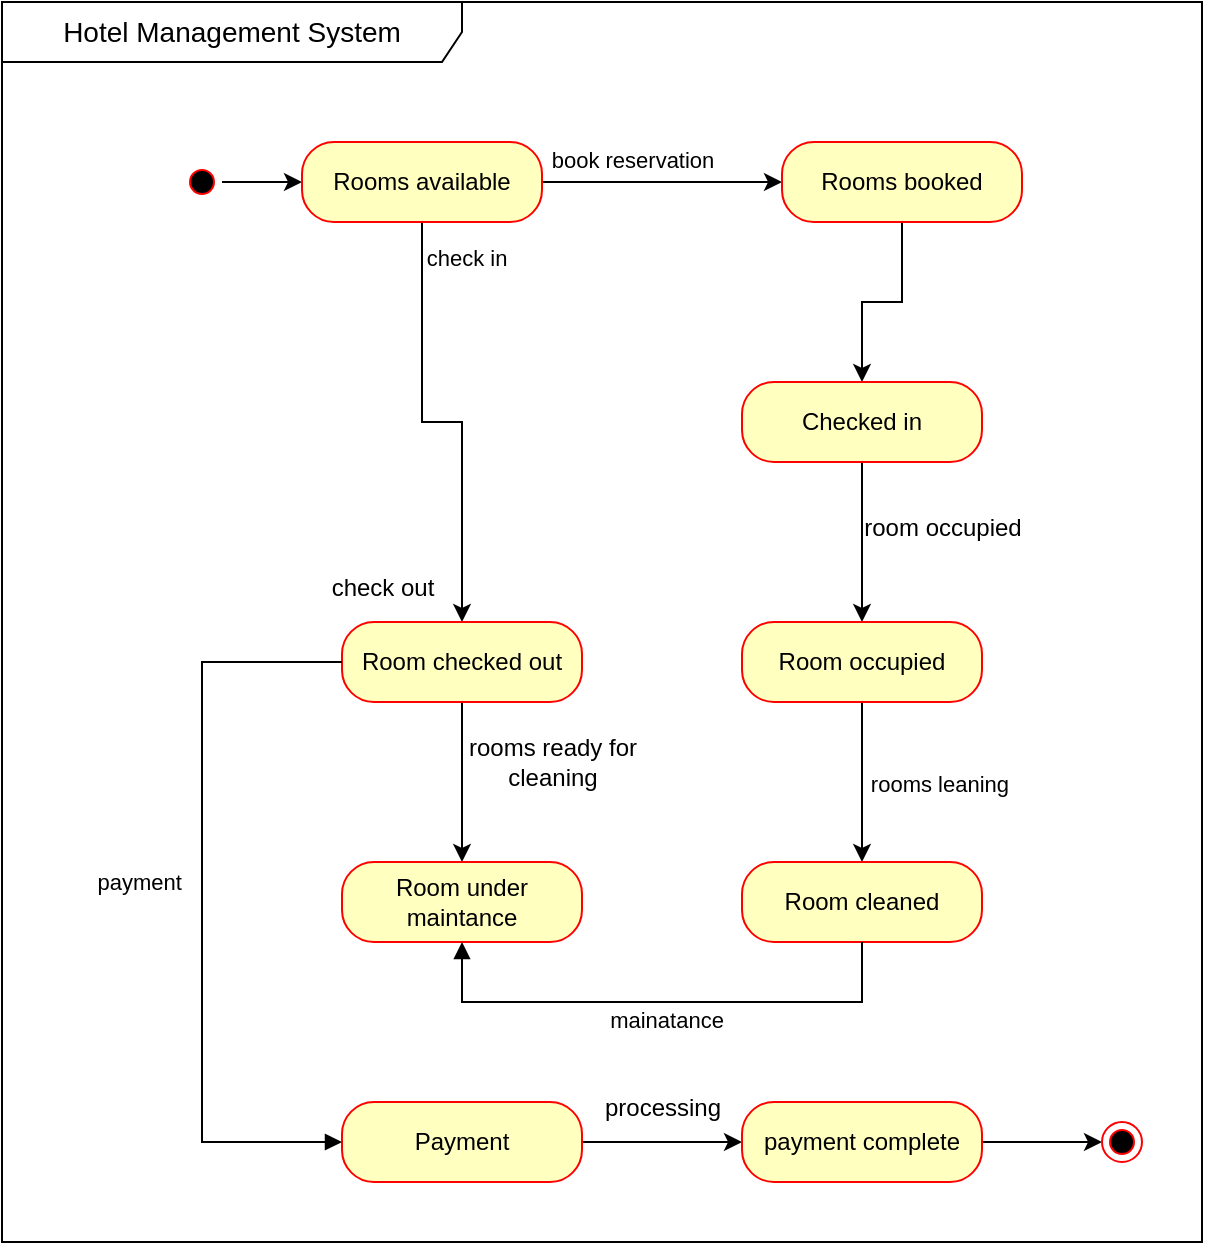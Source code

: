 <mxfile version="24.8.4">
  <diagram name="Page-1" id="44gdAaiBKx2btPwtAUlu">
    <mxGraphModel grid="1" page="1" gridSize="10" guides="1" tooltips="1" connect="1" arrows="1" fold="1" pageScale="1" pageWidth="850" pageHeight="1100" math="0" shadow="0">
      <root>
        <mxCell id="0" />
        <mxCell id="1" parent="0" />
        <mxCell id="dizoNctpc3FSv6nVu-gz-6" value="" style="edgeStyle=orthogonalEdgeStyle;rounded=0;orthogonalLoop=1;jettySize=auto;html=1;" edge="1" parent="1" source="dizoNctpc3FSv6nVu-gz-1" target="dizoNctpc3FSv6nVu-gz-3">
          <mxGeometry relative="1" as="geometry" />
        </mxCell>
        <mxCell id="dizoNctpc3FSv6nVu-gz-1" value="" style="ellipse;html=1;shape=startState;fillColor=#000000;strokeColor=#ff0000;" vertex="1" parent="1">
          <mxGeometry x="150" y="150" width="20" height="20" as="geometry" />
        </mxCell>
        <mxCell id="dizoNctpc3FSv6nVu-gz-9" value="" style="edgeStyle=orthogonalEdgeStyle;rounded=0;orthogonalLoop=1;jettySize=auto;html=1;" edge="1" parent="1" source="dizoNctpc3FSv6nVu-gz-3" target="dizoNctpc3FSv6nVu-gz-8">
          <mxGeometry relative="1" as="geometry" />
        </mxCell>
        <mxCell id="dizoNctpc3FSv6nVu-gz-29" value="book reservation" style="edgeLabel;html=1;align=center;verticalAlign=middle;resizable=0;points=[];" connectable="0" vertex="1" parent="dizoNctpc3FSv6nVu-gz-9">
          <mxGeometry x="-0.246" y="11" relative="1" as="geometry">
            <mxPoint as="offset" />
          </mxGeometry>
        </mxCell>
        <mxCell id="dizoNctpc3FSv6nVu-gz-17" value="" style="edgeStyle=orthogonalEdgeStyle;rounded=0;orthogonalLoop=1;jettySize=auto;html=1;" edge="1" parent="1" source="dizoNctpc3FSv6nVu-gz-3" target="dizoNctpc3FSv6nVu-gz-16">
          <mxGeometry relative="1" as="geometry" />
        </mxCell>
        <mxCell id="dizoNctpc3FSv6nVu-gz-30" value="check in" style="edgeLabel;html=1;align=center;verticalAlign=middle;resizable=0;points=[];" connectable="0" vertex="1" parent="dizoNctpc3FSv6nVu-gz-17">
          <mxGeometry x="-0.839" y="10" relative="1" as="geometry">
            <mxPoint x="12" as="offset" />
          </mxGeometry>
        </mxCell>
        <mxCell id="dizoNctpc3FSv6nVu-gz-3" value="Rooms available" style="rounded=1;whiteSpace=wrap;html=1;arcSize=40;fontColor=#000000;fillColor=#ffffc0;strokeColor=#ff0000;" vertex="1" parent="1">
          <mxGeometry x="210" y="140" width="120" height="40" as="geometry" />
        </mxCell>
        <mxCell id="dizoNctpc3FSv6nVu-gz-5" value="&lt;font style=&quot;font-size: 14px;&quot;&gt;Hotel Management System&lt;/font&gt;" style="shape=umlFrame;whiteSpace=wrap;html=1;pointerEvents=0;width=230;height=30;" vertex="1" parent="1">
          <mxGeometry x="60" y="70" width="600" height="620" as="geometry" />
        </mxCell>
        <mxCell id="dizoNctpc3FSv6nVu-gz-11" value="" style="edgeStyle=orthogonalEdgeStyle;rounded=0;orthogonalLoop=1;jettySize=auto;html=1;" edge="1" parent="1" source="dizoNctpc3FSv6nVu-gz-8" target="dizoNctpc3FSv6nVu-gz-10">
          <mxGeometry relative="1" as="geometry" />
        </mxCell>
        <mxCell id="dizoNctpc3FSv6nVu-gz-8" value="Rooms booked" style="rounded=1;whiteSpace=wrap;html=1;arcSize=40;fontColor=#000000;fillColor=#ffffc0;strokeColor=#ff0000;" vertex="1" parent="1">
          <mxGeometry x="450" y="140" width="120" height="40" as="geometry" />
        </mxCell>
        <mxCell id="dizoNctpc3FSv6nVu-gz-13" value="" style="edgeStyle=orthogonalEdgeStyle;rounded=0;orthogonalLoop=1;jettySize=auto;html=1;" edge="1" parent="1" source="dizoNctpc3FSv6nVu-gz-10" target="dizoNctpc3FSv6nVu-gz-12">
          <mxGeometry relative="1" as="geometry" />
        </mxCell>
        <mxCell id="dizoNctpc3FSv6nVu-gz-10" value="Checked in" style="rounded=1;whiteSpace=wrap;html=1;arcSize=40;fontColor=#000000;fillColor=#ffffc0;strokeColor=#ff0000;" vertex="1" parent="1">
          <mxGeometry x="430" y="260" width="120" height="40" as="geometry" />
        </mxCell>
        <mxCell id="dizoNctpc3FSv6nVu-gz-15" value="" style="edgeStyle=orthogonalEdgeStyle;rounded=0;orthogonalLoop=1;jettySize=auto;html=1;" edge="1" parent="1" source="dizoNctpc3FSv6nVu-gz-12" target="dizoNctpc3FSv6nVu-gz-14">
          <mxGeometry relative="1" as="geometry" />
        </mxCell>
        <mxCell id="dizoNctpc3FSv6nVu-gz-34" value="rooms leaning&amp;nbsp;" style="edgeLabel;html=1;align=center;verticalAlign=middle;resizable=0;points=[];" connectable="0" vertex="1" parent="dizoNctpc3FSv6nVu-gz-15">
          <mxGeometry x="-0.105" y="10" relative="1" as="geometry">
            <mxPoint x="30" y="5" as="offset" />
          </mxGeometry>
        </mxCell>
        <mxCell id="dizoNctpc3FSv6nVu-gz-12" value="Room occupied" style="rounded=1;whiteSpace=wrap;html=1;arcSize=40;fontColor=#000000;fillColor=#ffffc0;strokeColor=#ff0000;" vertex="1" parent="1">
          <mxGeometry x="430" y="380" width="120" height="40" as="geometry" />
        </mxCell>
        <mxCell id="dizoNctpc3FSv6nVu-gz-14" value="Room cleaned" style="rounded=1;whiteSpace=wrap;html=1;arcSize=40;fontColor=#000000;fillColor=#ffffc0;strokeColor=#ff0000;" vertex="1" parent="1">
          <mxGeometry x="430" y="500" width="120" height="40" as="geometry" />
        </mxCell>
        <mxCell id="dizoNctpc3FSv6nVu-gz-19" value="" style="edgeStyle=orthogonalEdgeStyle;rounded=0;orthogonalLoop=1;jettySize=auto;html=1;" edge="1" parent="1" source="dizoNctpc3FSv6nVu-gz-16" target="dizoNctpc3FSv6nVu-gz-18">
          <mxGeometry relative="1" as="geometry" />
        </mxCell>
        <mxCell id="dizoNctpc3FSv6nVu-gz-16" value="Room checked out" style="rounded=1;whiteSpace=wrap;html=1;arcSize=40;fontColor=#000000;fillColor=#ffffc0;strokeColor=#ff0000;" vertex="1" parent="1">
          <mxGeometry x="230" y="380" width="120" height="40" as="geometry" />
        </mxCell>
        <mxCell id="dizoNctpc3FSv6nVu-gz-18" value="Room under maintance" style="rounded=1;whiteSpace=wrap;html=1;arcSize=40;fontColor=#000000;fillColor=#ffffc0;strokeColor=#ff0000;" vertex="1" parent="1">
          <mxGeometry x="230" y="500" width="120" height="40" as="geometry" />
        </mxCell>
        <mxCell id="dizoNctpc3FSv6nVu-gz-23" value="" style="edgeStyle=orthogonalEdgeStyle;rounded=0;orthogonalLoop=1;jettySize=auto;html=1;" edge="1" parent="1" source="dizoNctpc3FSv6nVu-gz-20" target="dizoNctpc3FSv6nVu-gz-22">
          <mxGeometry relative="1" as="geometry" />
        </mxCell>
        <mxCell id="dizoNctpc3FSv6nVu-gz-20" value="Payment" style="rounded=1;whiteSpace=wrap;html=1;arcSize=40;fontColor=#000000;fillColor=#ffffc0;strokeColor=#ff0000;" vertex="1" parent="1">
          <mxGeometry x="230" y="620" width="120" height="40" as="geometry" />
        </mxCell>
        <mxCell id="dizoNctpc3FSv6nVu-gz-25" value="" style="edgeStyle=orthogonalEdgeStyle;rounded=0;orthogonalLoop=1;jettySize=auto;html=1;" edge="1" parent="1" source="dizoNctpc3FSv6nVu-gz-22" target="dizoNctpc3FSv6nVu-gz-24">
          <mxGeometry relative="1" as="geometry" />
        </mxCell>
        <mxCell id="dizoNctpc3FSv6nVu-gz-22" value="payment complete" style="rounded=1;whiteSpace=wrap;html=1;arcSize=40;fontColor=#000000;fillColor=#ffffc0;strokeColor=#ff0000;" vertex="1" parent="1">
          <mxGeometry x="430" y="620" width="120" height="40" as="geometry" />
        </mxCell>
        <mxCell id="dizoNctpc3FSv6nVu-gz-24" value="" style="ellipse;html=1;shape=endState;fillColor=#000000;strokeColor=#ff0000;" vertex="1" parent="1">
          <mxGeometry x="610" y="630" width="20" height="20" as="geometry" />
        </mxCell>
        <mxCell id="dizoNctpc3FSv6nVu-gz-28" value="" style="html=1;verticalAlign=bottom;endArrow=block;curved=0;rounded=0;exitX=0;exitY=0.5;exitDx=0;exitDy=0;entryX=0;entryY=0.5;entryDx=0;entryDy=0;" edge="1" parent="1" source="dizoNctpc3FSv6nVu-gz-16" target="dizoNctpc3FSv6nVu-gz-20">
          <mxGeometry x="-0.365" y="-99" width="80" relative="1" as="geometry">
            <mxPoint x="190.0" y="400" as="sourcePoint" />
            <mxPoint x="190.0" y="640" as="targetPoint" />
            <Array as="points">
              <mxPoint x="160" y="400" />
              <mxPoint x="160" y="640" />
            </Array>
            <mxPoint as="offset" />
          </mxGeometry>
        </mxCell>
        <mxCell id="dizoNctpc3FSv6nVu-gz-38" value="&amp;nbsp; &amp;nbsp; &amp;nbsp; &amp;nbsp; &amp;nbsp; &amp;nbsp; payment" style="edgeLabel;html=1;align=center;verticalAlign=middle;resizable=0;points=[];" connectable="0" vertex="1" parent="dizoNctpc3FSv6nVu-gz-28">
          <mxGeometry x="-0.066" y="10" relative="1" as="geometry">
            <mxPoint x="-60" y="2" as="offset" />
          </mxGeometry>
        </mxCell>
        <mxCell id="dizoNctpc3FSv6nVu-gz-31" value="check out" style="text;html=1;align=center;verticalAlign=middle;resizable=0;points=[];autosize=1;strokeColor=none;fillColor=none;" vertex="1" parent="1">
          <mxGeometry x="215" y="348" width="70" height="30" as="geometry" />
        </mxCell>
        <mxCell id="dizoNctpc3FSv6nVu-gz-32" value="rooms ready for&lt;div&gt;cleaning&lt;/div&gt;" style="text;html=1;align=center;verticalAlign=middle;resizable=0;points=[];autosize=1;strokeColor=none;fillColor=none;" vertex="1" parent="1">
          <mxGeometry x="280" y="430" width="110" height="40" as="geometry" />
        </mxCell>
        <mxCell id="dizoNctpc3FSv6nVu-gz-33" value="room occupied" style="text;html=1;align=center;verticalAlign=middle;resizable=0;points=[];autosize=1;strokeColor=none;fillColor=none;" vertex="1" parent="1">
          <mxGeometry x="480" y="318" width="100" height="30" as="geometry" />
        </mxCell>
        <mxCell id="dizoNctpc3FSv6nVu-gz-35" value="" style="html=1;verticalAlign=bottom;endArrow=block;curved=0;rounded=0;exitX=0.5;exitY=1;exitDx=0;exitDy=0;entryX=0.5;entryY=1;entryDx=0;entryDy=0;" edge="1" parent="1" source="dizoNctpc3FSv6nVu-gz-14" target="dizoNctpc3FSv6nVu-gz-18">
          <mxGeometry width="80" relative="1" as="geometry">
            <mxPoint x="300" y="630" as="sourcePoint" />
            <mxPoint x="380" y="630" as="targetPoint" />
            <Array as="points">
              <mxPoint x="490" y="570" />
              <mxPoint x="290" y="570" />
            </Array>
          </mxGeometry>
        </mxCell>
        <mxCell id="dizoNctpc3FSv6nVu-gz-36" value="mainatance" style="edgeLabel;html=1;align=center;verticalAlign=middle;resizable=0;points=[];" connectable="0" vertex="1" parent="dizoNctpc3FSv6nVu-gz-35">
          <mxGeometry x="-0.015" y="9" relative="1" as="geometry">
            <mxPoint as="offset" />
          </mxGeometry>
        </mxCell>
        <mxCell id="dizoNctpc3FSv6nVu-gz-37" value="processing" style="text;html=1;align=center;verticalAlign=middle;resizable=0;points=[];autosize=1;strokeColor=none;fillColor=none;" vertex="1" parent="1">
          <mxGeometry x="350" y="608" width="80" height="30" as="geometry" />
        </mxCell>
      </root>
    </mxGraphModel>
  </diagram>
</mxfile>
